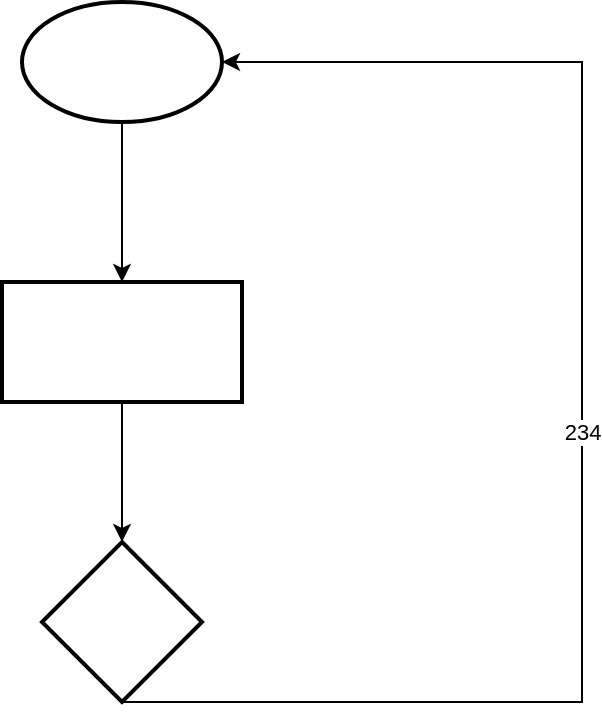 <mxfile version="20.6.0" type="github"><diagram id="iClnGAa2D-y98fJZUWCN" name="第 1 页"><mxGraphModel dx="1422" dy="752" grid="1" gridSize="10" guides="1" tooltips="1" connect="1" arrows="1" fold="1" page="1" pageScale="1" pageWidth="827" pageHeight="1169" math="0" shadow="0"><root><mxCell id="0"/><mxCell id="1" parent="0"/><mxCell id="yuuErzAiLtMQqZ281bCO-3" value="" style="edgeStyle=orthogonalEdgeStyle;rounded=0;orthogonalLoop=1;jettySize=auto;html=1;" parent="1" source="yuuErzAiLtMQqZ281bCO-1" target="yuuErzAiLtMQqZ281bCO-2" edge="1"><mxGeometry relative="1" as="geometry"/></mxCell><mxCell id="yuuErzAiLtMQqZ281bCO-1" value="" style="strokeWidth=2;html=1;shape=mxgraph.flowchart.start_1;whiteSpace=wrap;" parent="1" vertex="1"><mxGeometry x="150" y="120" width="100" height="60" as="geometry"/></mxCell><mxCell id="yuuErzAiLtMQqZ281bCO-5" value="" style="edgeStyle=orthogonalEdgeStyle;rounded=0;orthogonalLoop=1;jettySize=auto;html=1;" parent="1" source="yuuErzAiLtMQqZ281bCO-2" target="yuuErzAiLtMQqZ281bCO-4" edge="1"><mxGeometry relative="1" as="geometry"/></mxCell><mxCell id="yuuErzAiLtMQqZ281bCO-2" value="" style="whiteSpace=wrap;html=1;strokeWidth=2;" parent="1" vertex="1"><mxGeometry x="140" y="260" width="120" height="60" as="geometry"/></mxCell><mxCell id="yuuErzAiLtMQqZ281bCO-6" value="234 " style="edgeStyle=orthogonalEdgeStyle;rounded=0;orthogonalLoop=1;jettySize=auto;html=1;entryX=1;entryY=0.5;entryDx=0;entryDy=0;entryPerimeter=0;" parent="1" source="yuuErzAiLtMQqZ281bCO-4" target="yuuErzAiLtMQqZ281bCO-1" edge="1"><mxGeometry relative="1" as="geometry"><Array as="points"><mxPoint x="430" y="470"/><mxPoint x="430" y="150"/></Array></mxGeometry></mxCell><mxCell id="yuuErzAiLtMQqZ281bCO-4" value="" style="rhombus;whiteSpace=wrap;html=1;strokeWidth=2;" parent="1" vertex="1"><mxGeometry x="160" y="390" width="80" height="80" as="geometry"/></mxCell></root></mxGraphModel></diagram></mxfile>